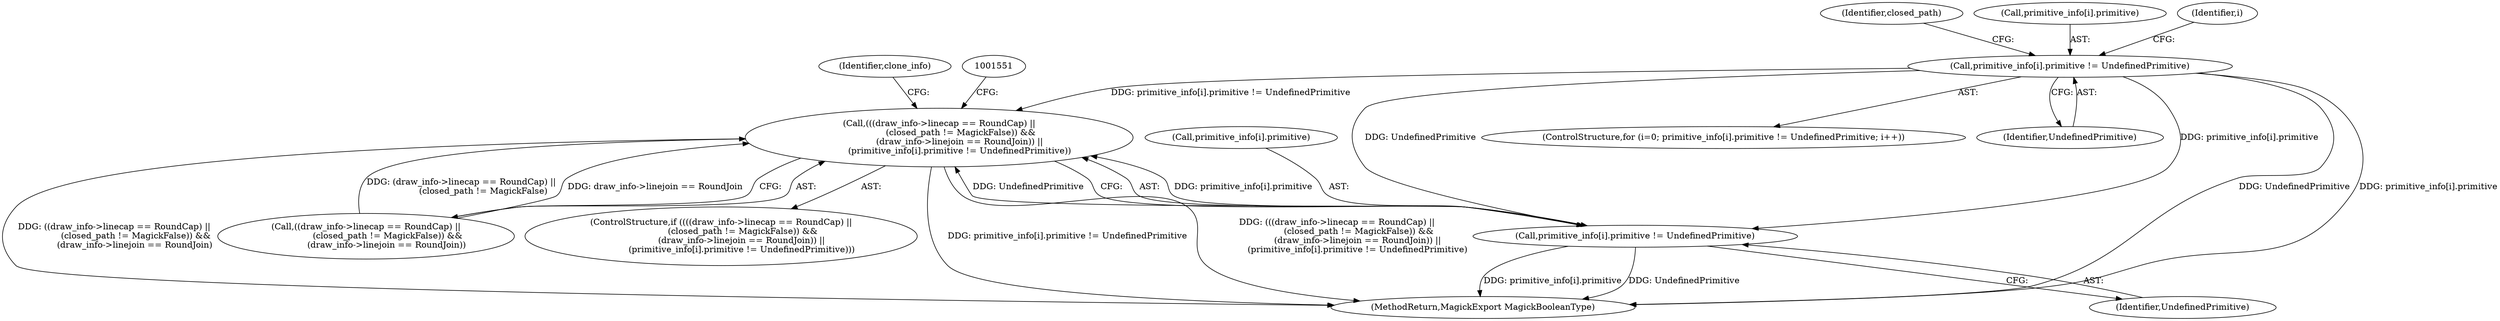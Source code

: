 digraph "0_ImageMagick_726812fa2fa7ce16bcf58f6e115f65427a1c0950_2@pointer" {
"1001467" [label="(Call,primitive_info[i].primitive != UndefinedPrimitive)"];
"1001526" [label="(Call,(((draw_info->linecap == RoundCap) ||\n                (closed_path != MagickFalse)) &&\n               (draw_info->linejoin == RoundJoin)) ||\n               (primitive_info[i].primitive != UndefinedPrimitive))"];
"1001542" [label="(Call,primitive_info[i].primitive != UndefinedPrimitive)"];
"1001629" [label="(MethodReturn,MagickExport MagickBooleanType)"];
"1001527" [label="(Call,((draw_info->linecap == RoundCap) ||\n                (closed_path != MagickFalse)) &&\n               (draw_info->linejoin == RoundJoin))"];
"1001477" [label="(Identifier,closed_path)"];
"1001463" [label="(ControlStructure,for (i=0; primitive_info[i].primitive != UndefinedPrimitive; i++))"];
"1001543" [label="(Call,primitive_info[i].primitive)"];
"1001468" [label="(Call,primitive_info[i].primitive)"];
"1001526" [label="(Call,(((draw_info->linecap == RoundCap) ||\n                (closed_path != MagickFalse)) &&\n               (draw_info->linejoin == RoundJoin)) ||\n               (primitive_info[i].primitive != UndefinedPrimitive))"];
"1001475" [label="(Identifier,i)"];
"1001525" [label="(ControlStructure,if ((((draw_info->linecap == RoundCap) ||\n                (closed_path != MagickFalse)) &&\n               (draw_info->linejoin == RoundJoin)) ||\n               (primitive_info[i].primitive != UndefinedPrimitive)))"];
"1001542" [label="(Call,primitive_info[i].primitive != UndefinedPrimitive)"];
"1001467" [label="(Call,primitive_info[i].primitive != UndefinedPrimitive)"];
"1001559" [label="(Identifier,clone_info)"];
"1001548" [label="(Identifier,UndefinedPrimitive)"];
"1001473" [label="(Identifier,UndefinedPrimitive)"];
"1001467" -> "1001463"  [label="AST: "];
"1001467" -> "1001473"  [label="CFG: "];
"1001468" -> "1001467"  [label="AST: "];
"1001473" -> "1001467"  [label="AST: "];
"1001475" -> "1001467"  [label="CFG: "];
"1001477" -> "1001467"  [label="CFG: "];
"1001467" -> "1001629"  [label="DDG: UndefinedPrimitive"];
"1001467" -> "1001629"  [label="DDG: primitive_info[i].primitive"];
"1001467" -> "1001526"  [label="DDG: primitive_info[i].primitive != UndefinedPrimitive"];
"1001467" -> "1001542"  [label="DDG: primitive_info[i].primitive"];
"1001467" -> "1001542"  [label="DDG: UndefinedPrimitive"];
"1001526" -> "1001525"  [label="AST: "];
"1001526" -> "1001527"  [label="CFG: "];
"1001526" -> "1001542"  [label="CFG: "];
"1001527" -> "1001526"  [label="AST: "];
"1001542" -> "1001526"  [label="AST: "];
"1001551" -> "1001526"  [label="CFG: "];
"1001559" -> "1001526"  [label="CFG: "];
"1001526" -> "1001629"  [label="DDG: primitive_info[i].primitive != UndefinedPrimitive"];
"1001526" -> "1001629"  [label="DDG: (((draw_info->linecap == RoundCap) ||\n                (closed_path != MagickFalse)) &&\n               (draw_info->linejoin == RoundJoin)) ||\n               (primitive_info[i].primitive != UndefinedPrimitive)"];
"1001526" -> "1001629"  [label="DDG: ((draw_info->linecap == RoundCap) ||\n                (closed_path != MagickFalse)) &&\n               (draw_info->linejoin == RoundJoin)"];
"1001527" -> "1001526"  [label="DDG: (draw_info->linecap == RoundCap) ||\n                (closed_path != MagickFalse)"];
"1001527" -> "1001526"  [label="DDG: draw_info->linejoin == RoundJoin"];
"1001542" -> "1001526"  [label="DDG: primitive_info[i].primitive"];
"1001542" -> "1001526"  [label="DDG: UndefinedPrimitive"];
"1001542" -> "1001548"  [label="CFG: "];
"1001543" -> "1001542"  [label="AST: "];
"1001548" -> "1001542"  [label="AST: "];
"1001542" -> "1001629"  [label="DDG: primitive_info[i].primitive"];
"1001542" -> "1001629"  [label="DDG: UndefinedPrimitive"];
}
